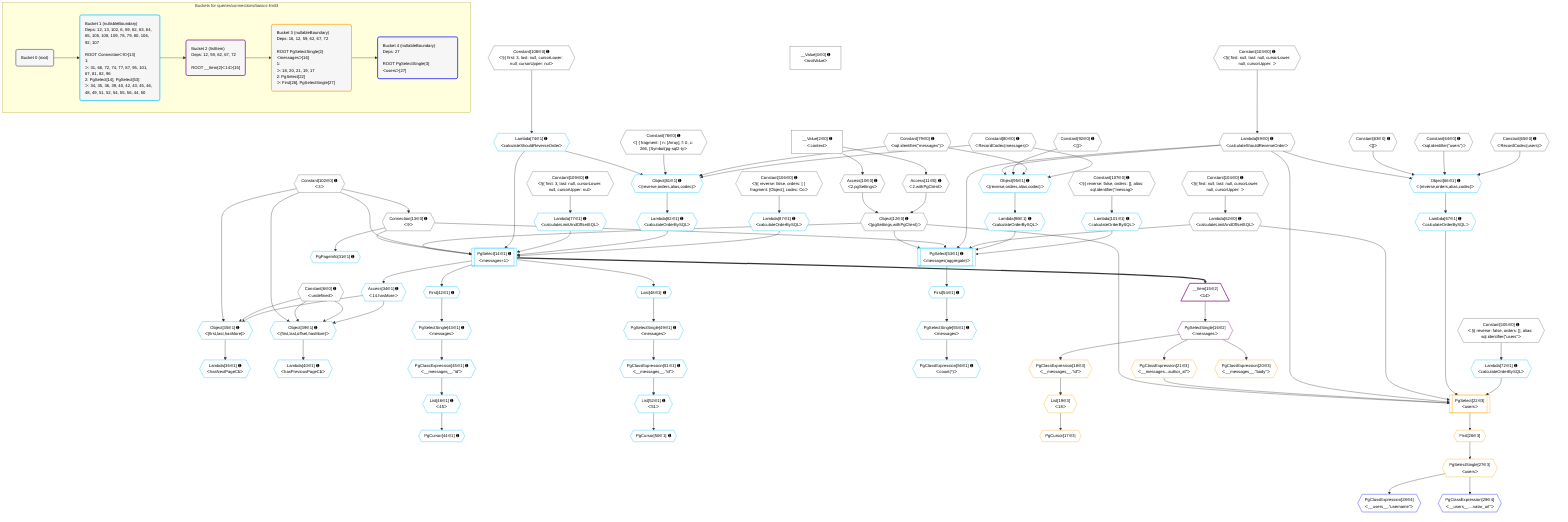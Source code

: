 %%{init: {'themeVariables': { 'fontSize': '12px'}}}%%
graph TD
    classDef path fill:#eee,stroke:#000,color:#000
    classDef plan fill:#fff,stroke-width:1px,color:#000
    classDef itemplan fill:#fff,stroke-width:2px,color:#000
    classDef unbatchedplan fill:#dff,stroke-width:1px,color:#000
    classDef sideeffectplan fill:#fcc,stroke-width:2px,color:#000
    classDef bucket fill:#f6f6f6,color:#000,stroke-width:2px,text-align:left


    %% plan dependencies
    Object12{{"Object[12∈0] ➊<br />ᐸ{pgSettings,withPgClient}ᐳ"}}:::plan
    Access10{{"Access[10∈0] ➊<br />ᐸ2.pgSettingsᐳ"}}:::plan
    Access11{{"Access[11∈0] ➊<br />ᐸ2.withPgClientᐳ"}}:::plan
    Access10 & Access11 --> Object12
    __Value2["__Value[2∈0] ➊<br />ᐸcontextᐳ"]:::plan
    __Value2 --> Access10
    __Value2 --> Access11
    Connection13{{"Connection[13∈0] ➊<br />ᐸ9ᐳ"}}:::plan
    Constant102{{"Constant[102∈0] ➊<br />ᐸ3ᐳ"}}:::plan
    Constant102 --> Connection13
    Lambda59{{"Lambda[59∈0] ➊<br />ᐸcalculateShouldReverseOrderᐳ"}}:::plan
    Constant103{{"Constant[103∈0] ➊<br />ᐸ§{ first: null, last: null, cursorLower: null, cursorUpper: ᐳ"}}:::plan
    Constant103 --> Lambda59
    Lambda62{{"Lambda[62∈0] ➊<br />ᐸcalculateLimitAndOffsetSQLᐳ"}}:::plan
    Constant104{{"Constant[104∈0] ➊<br />ᐸ§{ first: null, last: null, cursorLower: null, cursorUpper: ᐳ"}}:::plan
    Constant104 --> Lambda62
    __Value4["__Value[4∈0] ➊<br />ᐸrootValueᐳ"]:::plan
    Constant6{{"Constant[6∈0] ➊<br />ᐸundefinedᐳ"}}:::plan
    Constant63{{"Constant[63∈0] ➊<br />ᐸ[]ᐳ"}}:::plan
    Constant64{{"Constant[64∈0] ➊<br />ᐸsql.identifier(”users”)ᐳ"}}:::plan
    Constant65{{"Constant[65∈0] ➊<br />ᐸRecordCodec(users)ᐳ"}}:::plan
    Constant78{{"Constant[78∈0] ➊<br />ᐸ[ { fragment: { n: [Array], f: 0, c: 266, [Symbol(pg-sql2-tyᐳ"}}:::plan
    Constant79{{"Constant[79∈0] ➊<br />ᐸsql.identifier(”messages”)ᐳ"}}:::plan
    Constant80{{"Constant[80∈0] ➊<br />ᐸRecordCodec(messages)ᐳ"}}:::plan
    Constant92{{"Constant[92∈0] ➊<br />ᐸ[]ᐳ"}}:::plan
    Constant105{{"Constant[105∈0] ➊<br />ᐸ§{ reverse: false, orders: [], alias: sql.identifier(”users”ᐳ"}}:::plan
    Constant106{{"Constant[106∈0] ➊<br />ᐸ§{ reverse: false, orders: [ { fragment: [Object], codec: Coᐳ"}}:::plan
    Constant107{{"Constant[107∈0] ➊<br />ᐸ§{ reverse: false, orders: [], alias: sql.identifier(”messagᐳ"}}:::plan
    Constant108{{"Constant[108∈0] ➊<br />ᐸ§{ first: 3, last: null, cursorLower: null, cursorUpper: nulᐳ"}}:::plan
    Constant109{{"Constant[109∈0] ➊<br />ᐸ§{ first: 3, last: null, cursorLower: null, cursorUpper: nulᐳ"}}:::plan
    PgSelect14[["PgSelect[14∈1] ➊<br />ᐸmessages+1ᐳ"]]:::plan
    Lambda74{{"Lambda[74∈1] ➊<br />ᐸcalculateShouldReverseOrderᐳ"}}:::plan
    Lambda77{{"Lambda[77∈1] ➊<br />ᐸcalculateLimitAndOffsetSQLᐳ"}}:::plan
    Lambda82{{"Lambda[82∈1] ➊<br />ᐸcalculateOrderBySQLᐳ"}}:::plan
    Lambda87{{"Lambda[87∈1] ➊<br />ᐸcalculateOrderBySQLᐳ"}}:::plan
    Object12 & Connection13 & Constant102 & Lambda74 & Lambda77 & Lambda82 & Lambda87 --> PgSelect14
    PgSelect53[["PgSelect[53∈1] ➊<br />ᐸmessages(aggregate)ᐳ"]]:::plan
    Lambda96{{"Lambda[96∈1] ➊<br />ᐸcalculateOrderBySQLᐳ"}}:::plan
    Lambda101{{"Lambda[101∈1] ➊<br />ᐸcalculateOrderBySQLᐳ"}}:::plan
    Object12 & Connection13 & Lambda59 & Lambda62 & Lambda96 & Lambda101 --> PgSelect53
    Object39{{"Object[39∈1] ➊<br />ᐸ{first,last,offset,hasMore}ᐳ"}}:::plan
    Access34{{"Access[34∈1] ➊<br />ᐸ14.hasMoreᐳ"}}:::plan
    Constant102 & Constant6 & Constant6 & Access34 --> Object39
    Object66{{"Object[66∈1] ➊<br />ᐸ{reverse,orders,alias,codec}ᐳ"}}:::plan
    Lambda59 & Constant63 & Constant64 & Constant65 --> Object66
    Object81{{"Object[81∈1] ➊<br />ᐸ{reverse,orders,alias,codec}ᐳ"}}:::plan
    Lambda74 & Constant78 & Constant79 & Constant80 --> Object81
    Object95{{"Object[95∈1] ➊<br />ᐸ{reverse,orders,alias,codec}ᐳ"}}:::plan
    Lambda59 & Constant92 & Constant79 & Constant80 --> Object95
    Object35{{"Object[35∈1] ➊<br />ᐸ{first,last,hasMore}ᐳ"}}:::plan
    Constant102 & Constant6 & Access34 --> Object35
    PgPageInfo31{{"PgPageInfo[31∈1] ➊"}}:::plan
    Connection13 --> PgPageInfo31
    PgSelect14 --> Access34
    Lambda36{{"Lambda[36∈1] ➊<br />ᐸhasNextPageCbᐳ"}}:::plan
    Object35 --> Lambda36
    Lambda40{{"Lambda[40∈1] ➊<br />ᐸhasPreviousPageCbᐳ"}}:::plan
    Object39 --> Lambda40
    First42{{"First[42∈1] ➊"}}:::plan
    PgSelect14 --> First42
    PgSelectSingle43{{"PgSelectSingle[43∈1] ➊<br />ᐸmessagesᐳ"}}:::plan
    First42 --> PgSelectSingle43
    PgCursor44{{"PgCursor[44∈1] ➊"}}:::plan
    List46{{"List[46∈1] ➊<br />ᐸ45ᐳ"}}:::plan
    List46 --> PgCursor44
    PgClassExpression45{{"PgClassExpression[45∈1] ➊<br />ᐸ__messages__.”id”ᐳ"}}:::plan
    PgSelectSingle43 --> PgClassExpression45
    PgClassExpression45 --> List46
    Last48{{"Last[48∈1] ➊"}}:::plan
    PgSelect14 --> Last48
    PgSelectSingle49{{"PgSelectSingle[49∈1] ➊<br />ᐸmessagesᐳ"}}:::plan
    Last48 --> PgSelectSingle49
    PgCursor50{{"PgCursor[50∈1] ➊"}}:::plan
    List52{{"List[52∈1] ➊<br />ᐸ51ᐳ"}}:::plan
    List52 --> PgCursor50
    PgClassExpression51{{"PgClassExpression[51∈1] ➊<br />ᐸ__messages__.”id”ᐳ"}}:::plan
    PgSelectSingle49 --> PgClassExpression51
    PgClassExpression51 --> List52
    First54{{"First[54∈1] ➊"}}:::plan
    PgSelect53 --> First54
    PgSelectSingle55{{"PgSelectSingle[55∈1] ➊<br />ᐸmessagesᐳ"}}:::plan
    First54 --> PgSelectSingle55
    PgClassExpression56{{"PgClassExpression[56∈1] ➊<br />ᐸcount(*)ᐳ"}}:::plan
    PgSelectSingle55 --> PgClassExpression56
    Lambda67{{"Lambda[67∈1] ➊<br />ᐸcalculateOrderBySQLᐳ"}}:::plan
    Object66 --> Lambda67
    Lambda72{{"Lambda[72∈1] ➊<br />ᐸcalculateOrderBySQLᐳ"}}:::plan
    Constant105 --> Lambda72
    Constant108 --> Lambda74
    Constant109 --> Lambda77
    Object81 --> Lambda82
    Constant106 --> Lambda87
    Object95 --> Lambda96
    Constant107 --> Lambda101
    __Item15[/"__Item[15∈2]<br />ᐸ14ᐳ"\]:::itemplan
    PgSelect14 ==> __Item15
    PgSelectSingle16{{"PgSelectSingle[16∈2]<br />ᐸmessagesᐳ"}}:::plan
    __Item15 --> PgSelectSingle16
    PgSelect22[["PgSelect[22∈3]<br />ᐸusersᐳ"]]:::plan
    PgClassExpression21{{"PgClassExpression[21∈3]<br />ᐸ__messages...author_id”ᐳ"}}:::plan
    Object12 & PgClassExpression21 & Lambda59 & Lambda62 & Lambda67 & Lambda72 --> PgSelect22
    PgCursor17{{"PgCursor[17∈3]"}}:::plan
    List19{{"List[19∈3]<br />ᐸ18ᐳ"}}:::plan
    List19 --> PgCursor17
    PgClassExpression18{{"PgClassExpression[18∈3]<br />ᐸ__messages__.”id”ᐳ"}}:::plan
    PgSelectSingle16 --> PgClassExpression18
    PgClassExpression18 --> List19
    PgClassExpression20{{"PgClassExpression[20∈3]<br />ᐸ__messages__.”body”ᐳ"}}:::plan
    PgSelectSingle16 --> PgClassExpression20
    PgSelectSingle16 --> PgClassExpression21
    First26{{"First[26∈3]"}}:::plan
    PgSelect22 --> First26
    PgSelectSingle27{{"PgSelectSingle[27∈3]<br />ᐸusersᐳ"}}:::plan
    First26 --> PgSelectSingle27
    PgClassExpression28{{"PgClassExpression[28∈4]<br />ᐸ__users__.”username”ᐳ"}}:::plan
    PgSelectSingle27 --> PgClassExpression28
    PgClassExpression29{{"PgClassExpression[29∈4]<br />ᐸ__users__....vatar_url”ᐳ"}}:::plan
    PgSelectSingle27 --> PgClassExpression29

    %% define steps

    subgraph "Buckets for queries/connections/basics-limit3"
    Bucket0("Bucket 0 (root)"):::bucket
    classDef bucket0 stroke:#696969
    class Bucket0,__Value2,__Value4,Constant6,Access10,Access11,Object12,Connection13,Lambda59,Lambda62,Constant63,Constant64,Constant65,Constant78,Constant79,Constant80,Constant92,Constant102,Constant103,Constant104,Constant105,Constant106,Constant107,Constant108,Constant109 bucket0
    Bucket1("Bucket 1 (nullableBoundary)<br />Deps: 12, 13, 102, 6, 59, 62, 63, 64, 65, 105, 108, 109, 78, 79, 80, 106, 92, 107<br /><br />ROOT Connectionᐸ9ᐳ[13]<br />1: <br />ᐳ: 31, 66, 72, 74, 77, 87, 95, 101, 67, 81, 82, 96<br />2: PgSelect[14], PgSelect[53]<br />ᐳ: 34, 35, 36, 39, 40, 42, 43, 45, 46, 48, 49, 51, 52, 54, 55, 56, 44, 50"):::bucket
    classDef bucket1 stroke:#00bfff
    class Bucket1,PgSelect14,PgPageInfo31,Access34,Object35,Lambda36,Object39,Lambda40,First42,PgSelectSingle43,PgCursor44,PgClassExpression45,List46,Last48,PgSelectSingle49,PgCursor50,PgClassExpression51,List52,PgSelect53,First54,PgSelectSingle55,PgClassExpression56,Object66,Lambda67,Lambda72,Lambda74,Lambda77,Object81,Lambda82,Lambda87,Object95,Lambda96,Lambda101 bucket1
    Bucket2("Bucket 2 (listItem)<br />Deps: 12, 59, 62, 67, 72<br /><br />ROOT __Item{2}ᐸ14ᐳ[15]"):::bucket
    classDef bucket2 stroke:#7f007f
    class Bucket2,__Item15,PgSelectSingle16 bucket2
    Bucket3("Bucket 3 (nullableBoundary)<br />Deps: 16, 12, 59, 62, 67, 72<br /><br />ROOT PgSelectSingle{2}ᐸmessagesᐳ[16]<br />1: <br />ᐳ: 18, 20, 21, 19, 17<br />2: PgSelect[22]<br />ᐳ: First[26], PgSelectSingle[27]"):::bucket
    classDef bucket3 stroke:#ffa500
    class Bucket3,PgCursor17,PgClassExpression18,List19,PgClassExpression20,PgClassExpression21,PgSelect22,First26,PgSelectSingle27 bucket3
    Bucket4("Bucket 4 (nullableBoundary)<br />Deps: 27<br /><br />ROOT PgSelectSingle{3}ᐸusersᐳ[27]"):::bucket
    classDef bucket4 stroke:#0000ff
    class Bucket4,PgClassExpression28,PgClassExpression29 bucket4
    Bucket0 --> Bucket1
    Bucket1 --> Bucket2
    Bucket2 --> Bucket3
    Bucket3 --> Bucket4
    end